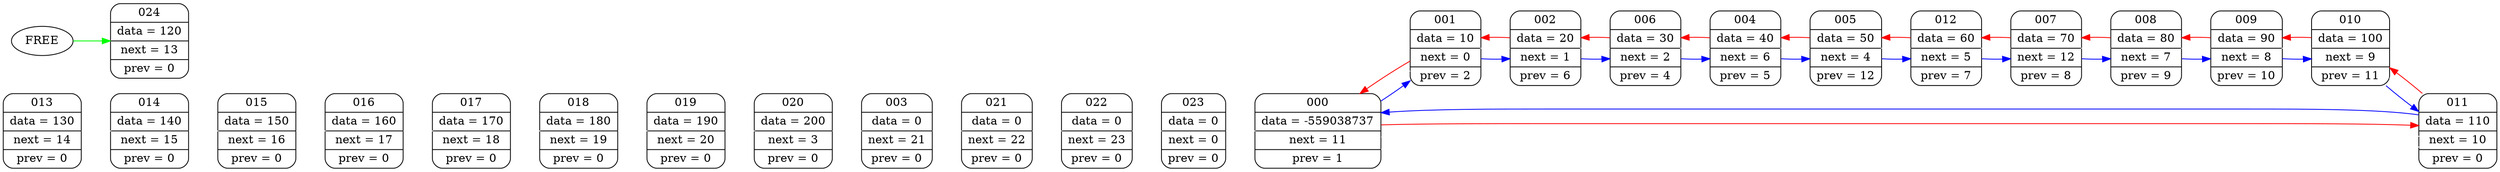digraph G
	{
	rankdir = LR
	node000 [shape=Mrecord; label = " {000} | {data = -559038737} | {next = 11} |{ prev = 1 }"];
	node001 [shape=Mrecord; label = " {001} | {data = 10} | {next = 0} |{ prev = 2 }"];
	node002 [shape=Mrecord; label = " {002} | {data = 20} | {next = 1} |{ prev = 6 }"];
	node003 [shape=Mrecord; label = " {003} | {data = 0} | {next = 21} |{ prev = 0 }"];
	node004 [shape=Mrecord; label = " {004} | {data = 40} | {next = 6} |{ prev = 5 }"];
	node005 [shape=Mrecord; label = " {005} | {data = 50} | {next = 4} |{ prev = 12 }"];
	node006 [shape=Mrecord; label = " {006} | {data = 30} | {next = 2} |{ prev = 4 }"];
	node007 [shape=Mrecord; label = " {007} | {data = 70} | {next = 12} |{ prev = 8 }"];
	node008 [shape=Mrecord; label = " {008} | {data = 80} | {next = 7} |{ prev = 9 }"];
	node009 [shape=Mrecord; label = " {009} | {data = 90} | {next = 8} |{ prev = 10 }"];
	node010 [shape=Mrecord; label = " {010} | {data = 100} | {next = 9} |{ prev = 11 }"];
	node011 [shape=Mrecord; label = " {011} | {data = 110} | {next = 10} |{ prev = 0 }"];
	node012 [shape=Mrecord; label = " {012} | {data = 60} | {next = 5} |{ prev = 7 }"];
	node013 [shape=Mrecord; label = " {013} | {data = 130} | {next = 14} |{ prev = 0 }"];
	node014 [shape=Mrecord; label = " {014} | {data = 140} | {next = 15} |{ prev = 0 }"];
	node015 [shape=Mrecord; label = " {015} | {data = 150} | {next = 16} |{ prev = 0 }"];
	node016 [shape=Mrecord; label = " {016} | {data = 160} | {next = 17} |{ prev = 0 }"];
	node017 [shape=Mrecord; label = " {017} | {data = 170} | {next = 18} |{ prev = 0 }"];
	node018 [shape=Mrecord; label = " {018} | {data = 180} | {next = 19} |{ prev = 0 }"];
	node019 [shape=Mrecord; label = " {019} | {data = 190} | {next = 20} |{ prev = 0 }"];
	node020 [shape=Mrecord; label = " {020} | {data = 200} | {next = 3} |{ prev = 0 }"];
	node021 [shape=Mrecord; label = " {021} | {data = 0} | {next = 22} |{ prev = 0 }"];
	node022 [shape=Mrecord; label = " {022} | {data = 0} | {next = 23} |{ prev = 0 }"];
	node023 [shape=Mrecord; label = " {023} | {data = 0} | {next = 0} |{ prev = 0 }"];
	node024 [shape=Mrecord; label = " {024} | {data = 120} | {next = 13} |{ prev = 0 }"];
	node011 -> node010 [weight = 1000; color = white; ];
	node000 -> node011 [weight = 1000; color = white; ];
	node001 -> node000 [weight = 1000; color = white; ];
	node021 -> node022 [weight = 1000; color = white; ];
	node006 -> node002 [weight = 1000; color = white; ];
	node004 -> node006 [weight = 1000; color = white; ];
	node002 -> node001 [weight = 1000; color = white; ];
	node012 -> node005 [weight = 1000; color = white; ];
	node007 -> node012 [weight = 1000; color = white; ];
	node008 -> node007 [weight = 1000; color = white; ];
	node009 -> node008 [weight = 1000; color = white; ];
	node010 -> node009 [weight = 1000; color = white; ];
	node005 -> node004 [weight = 1000; color = white; ];
	node014 -> node015 [weight = 1000; color = white; ];
	node015 -> node016 [weight = 1000; color = white; ];
	node016 -> node017 [weight = 1000; color = white; ];
	node017 -> node018 [weight = 1000; color = white; ];
	node018 -> node019 [weight = 1000; color = white; ];
	node019 -> node020 [weight = 1000; color = white; ];
	node020 -> node003 [weight = 1000; color = white; ];
	node003 -> node021 [weight = 1000; color = white; ];
	node022 -> node023 [weight = 1000; color = white; ];
	node023 -> node000 [weight = 1000; color = white; ];
	node000 -> node011 [weight = 1000; color = white; ];
	node013 -> node014 [weight = 1000; color = white; ];
	node000 ->node011 [weight = 100; color = red;]
	node011 ->node010 [weight = 100; color = red;]
	node010 ->node009 [weight = 100; color = red;]
	node009 ->node008 [weight = 100; color = red;]
	node008 ->node007 [weight = 100; color = red;]
	node007 ->node012 [weight = 100; color = red;]
	node012 ->node005 [weight = 100; color = red;]
	node005 ->node004 [weight = 100; color = red;]
	node004 ->node006 [weight = 100; color = red;]
	node006 ->node002 [weight = 100; color = red;]
	node002 ->node001 [weight = 100; color = red;]
	node001 ->node000 [weight = 100; color = red;]
	node000 -> node001 [color = blue;]
	node001 -> node002 [color = blue;]
	node002 -> node006 [color = blue;]
	node006 -> node004 [color = blue;]
	node004 -> node005 [color = blue;]
	node005 -> node012 [color = blue;]
	node012 -> node007 [color = blue;]
	node007 -> node008 [color = blue;]
	node008 -> node009 [color = blue;]
	node009 -> node010 [color = blue;]
	node010 -> node011 [color = blue;]
	node011 -> node000 [color = blue;]
	FREE -> node024 [color = green;]
	}
